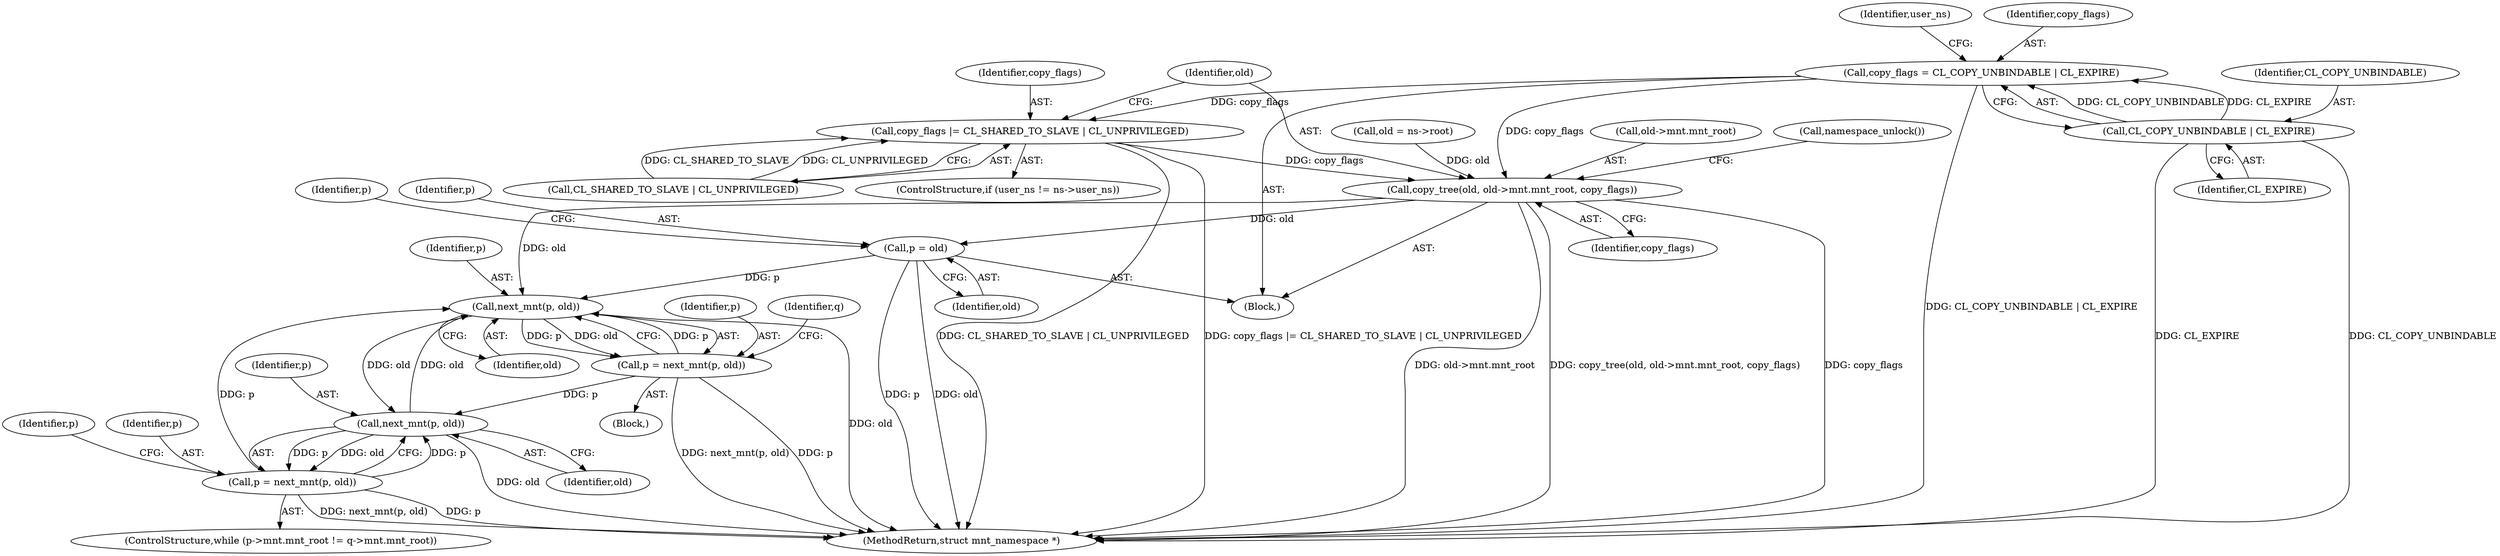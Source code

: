 digraph "0_linux_d29216842a85c7970c536108e093963f02714498_2@API" {
"1000150" [label="(Call,copy_flags = CL_COPY_UNBINDABLE | CL_EXPIRE)"];
"1000152" [label="(Call,CL_COPY_UNBINDABLE | CL_EXPIRE)"];
"1000161" [label="(Call,copy_flags |= CL_SHARED_TO_SLAVE | CL_UNPRIVILEGED)"];
"1000166" [label="(Call,copy_tree(old, old->mnt.mnt_root, copy_flags))"];
"1000178" [label="(Call,p = old)"];
"1000256" [label="(Call,next_mnt(p, old))"];
"1000254" [label="(Call,p = next_mnt(p, old))"];
"1000277" [label="(Call,next_mnt(p, old))"];
"1000275" [label="(Call,p = next_mnt(p, old))"];
"1000153" [label="(Identifier,CL_COPY_UNBINDABLE)"];
"1000278" [label="(Identifier,p)"];
"1000157" [label="(Identifier,user_ns)"];
"1000151" [label="(Identifier,copy_flags)"];
"1000277" [label="(Call,next_mnt(p, old))"];
"1000179" [label="(Identifier,p)"];
"1000276" [label="(Identifier,p)"];
"1000107" [label="(Block,)"];
"1000183" [label="(Block,)"];
"1000255" [label="(Identifier,p)"];
"1000178" [label="(Call,p = old)"];
"1000291" [label="(MethodReturn,struct mnt_namespace *)"];
"1000168" [label="(Call,old->mnt.mnt_root)"];
"1000180" [label="(Identifier,old)"];
"1000162" [label="(Identifier,copy_flags)"];
"1000175" [label="(Call,namespace_unlock())"];
"1000161" [label="(Call,copy_flags |= CL_SHARED_TO_SLAVE | CL_UNPRIVILEGED)"];
"1000263" [label="(ControlStructure,while (p->mnt.mnt_root != q->mnt.mnt_root))"];
"1000135" [label="(Call,old = ns->root)"];
"1000150" [label="(Call,copy_flags = CL_COPY_UNBINDABLE | CL_EXPIRE)"];
"1000261" [label="(Identifier,q)"];
"1000256" [label="(Call,next_mnt(p, old))"];
"1000267" [label="(Identifier,p)"];
"1000275" [label="(Call,p = next_mnt(p, old))"];
"1000163" [label="(Call,CL_SHARED_TO_SLAVE | CL_UNPRIVILEGED)"];
"1000154" [label="(Identifier,CL_EXPIRE)"];
"1000155" [label="(ControlStructure,if (user_ns != ns->user_ns))"];
"1000182" [label="(Identifier,p)"];
"1000152" [label="(Call,CL_COPY_UNBINDABLE | CL_EXPIRE)"];
"1000166" [label="(Call,copy_tree(old, old->mnt.mnt_root, copy_flags))"];
"1000254" [label="(Call,p = next_mnt(p, old))"];
"1000257" [label="(Identifier,p)"];
"1000173" [label="(Identifier,copy_flags)"];
"1000167" [label="(Identifier,old)"];
"1000258" [label="(Identifier,old)"];
"1000279" [label="(Identifier,old)"];
"1000150" -> "1000107"  [label="AST: "];
"1000150" -> "1000152"  [label="CFG: "];
"1000151" -> "1000150"  [label="AST: "];
"1000152" -> "1000150"  [label="AST: "];
"1000157" -> "1000150"  [label="CFG: "];
"1000150" -> "1000291"  [label="DDG: CL_COPY_UNBINDABLE | CL_EXPIRE"];
"1000152" -> "1000150"  [label="DDG: CL_COPY_UNBINDABLE"];
"1000152" -> "1000150"  [label="DDG: CL_EXPIRE"];
"1000150" -> "1000161"  [label="DDG: copy_flags"];
"1000150" -> "1000166"  [label="DDG: copy_flags"];
"1000152" -> "1000154"  [label="CFG: "];
"1000153" -> "1000152"  [label="AST: "];
"1000154" -> "1000152"  [label="AST: "];
"1000152" -> "1000291"  [label="DDG: CL_EXPIRE"];
"1000152" -> "1000291"  [label="DDG: CL_COPY_UNBINDABLE"];
"1000161" -> "1000155"  [label="AST: "];
"1000161" -> "1000163"  [label="CFG: "];
"1000162" -> "1000161"  [label="AST: "];
"1000163" -> "1000161"  [label="AST: "];
"1000167" -> "1000161"  [label="CFG: "];
"1000161" -> "1000291"  [label="DDG: CL_SHARED_TO_SLAVE | CL_UNPRIVILEGED"];
"1000161" -> "1000291"  [label="DDG: copy_flags |= CL_SHARED_TO_SLAVE | CL_UNPRIVILEGED"];
"1000163" -> "1000161"  [label="DDG: CL_SHARED_TO_SLAVE"];
"1000163" -> "1000161"  [label="DDG: CL_UNPRIVILEGED"];
"1000161" -> "1000166"  [label="DDG: copy_flags"];
"1000166" -> "1000107"  [label="AST: "];
"1000166" -> "1000173"  [label="CFG: "];
"1000167" -> "1000166"  [label="AST: "];
"1000168" -> "1000166"  [label="AST: "];
"1000173" -> "1000166"  [label="AST: "];
"1000175" -> "1000166"  [label="CFG: "];
"1000166" -> "1000291"  [label="DDG: old->mnt.mnt_root"];
"1000166" -> "1000291"  [label="DDG: copy_tree(old, old->mnt.mnt_root, copy_flags)"];
"1000166" -> "1000291"  [label="DDG: copy_flags"];
"1000135" -> "1000166"  [label="DDG: old"];
"1000166" -> "1000178"  [label="DDG: old"];
"1000166" -> "1000256"  [label="DDG: old"];
"1000178" -> "1000107"  [label="AST: "];
"1000178" -> "1000180"  [label="CFG: "];
"1000179" -> "1000178"  [label="AST: "];
"1000180" -> "1000178"  [label="AST: "];
"1000182" -> "1000178"  [label="CFG: "];
"1000178" -> "1000291"  [label="DDG: p"];
"1000178" -> "1000291"  [label="DDG: old"];
"1000178" -> "1000256"  [label="DDG: p"];
"1000256" -> "1000254"  [label="AST: "];
"1000256" -> "1000258"  [label="CFG: "];
"1000257" -> "1000256"  [label="AST: "];
"1000258" -> "1000256"  [label="AST: "];
"1000254" -> "1000256"  [label="CFG: "];
"1000256" -> "1000291"  [label="DDG: old"];
"1000256" -> "1000254"  [label="DDG: p"];
"1000256" -> "1000254"  [label="DDG: old"];
"1000275" -> "1000256"  [label="DDG: p"];
"1000254" -> "1000256"  [label="DDG: p"];
"1000277" -> "1000256"  [label="DDG: old"];
"1000256" -> "1000277"  [label="DDG: old"];
"1000254" -> "1000183"  [label="AST: "];
"1000255" -> "1000254"  [label="AST: "];
"1000261" -> "1000254"  [label="CFG: "];
"1000254" -> "1000291"  [label="DDG: next_mnt(p, old)"];
"1000254" -> "1000291"  [label="DDG: p"];
"1000254" -> "1000277"  [label="DDG: p"];
"1000277" -> "1000275"  [label="AST: "];
"1000277" -> "1000279"  [label="CFG: "];
"1000278" -> "1000277"  [label="AST: "];
"1000279" -> "1000277"  [label="AST: "];
"1000275" -> "1000277"  [label="CFG: "];
"1000277" -> "1000291"  [label="DDG: old"];
"1000277" -> "1000275"  [label="DDG: p"];
"1000277" -> "1000275"  [label="DDG: old"];
"1000275" -> "1000277"  [label="DDG: p"];
"1000275" -> "1000263"  [label="AST: "];
"1000276" -> "1000275"  [label="AST: "];
"1000267" -> "1000275"  [label="CFG: "];
"1000275" -> "1000291"  [label="DDG: p"];
"1000275" -> "1000291"  [label="DDG: next_mnt(p, old)"];
}
